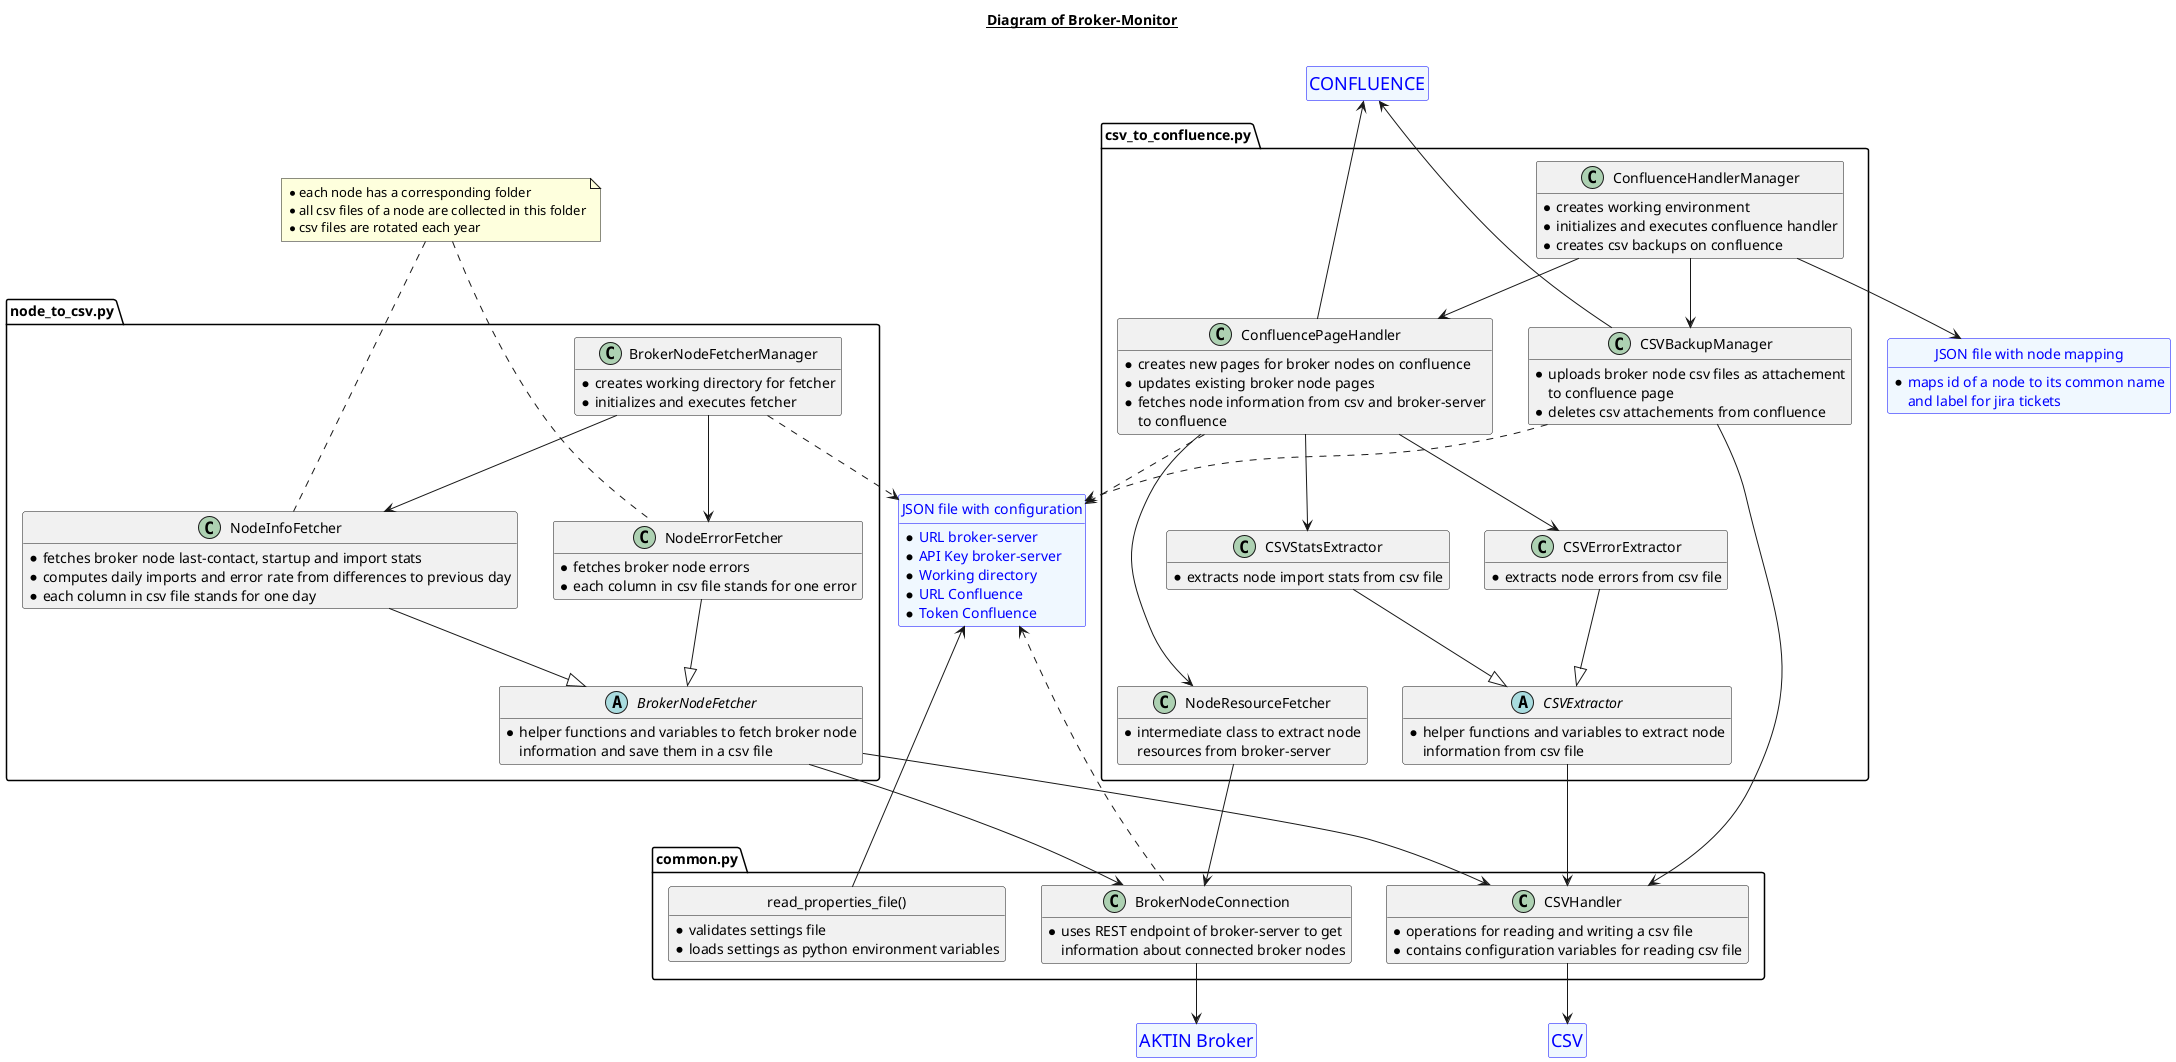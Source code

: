 @startuml
hide methods

title __Diagram of Broker-Monitor__\n

entity "<size:18>AKTIN Broker</size>" as broker
entity broker #aliceblue;line:blue;text:blue
hide broker members
hide broker circle

entity "<size:18>CSV</size>" as csv
entity csv #aliceblue;line:blue;text:blue
hide csv members
hide csv circle

entity "<size:18>CONFLUENCE</size>" as confluence
entity confluence #aliceblue;line:blue;text:blue
hide confluence members
hide confluence circle

entity "JSON file with configuration" as settings {
* URL broker-server
* API Key broker-server
* Working directory
* URL Confluence
* Token Confluence
}
entity settings #aliceblue;line:blue;text:blue
hide settings circle

entity "JSON file with node mapping" as mapping {
* maps id of a node to its common name
and label for jira tickets
}
entity mapping #aliceblue;line:blue;text:blue
hide mapping circle

package "node_to_csv.py" as node_to_csv <<Package>> {
class BrokerNodeFetcherManager {
* creates working directory for fetcher
* initializes and executes fetcher
}

abstract class BrokerNodeFetcher {
* helper functions and variables to fetch broker node
information and save them in a csv file
}

class NodeErrorFetcher {
* fetches broker node errors
* each column in csv file stands for one error
}

class NodeInfoFetcher {
* fetches broker node last-contact, startup and import stats
* computes daily imports and error rate from differences to previous day
* each column in csv file stands for one day
}
}

package "common.py" as common <<Package>> {
class "read_properties_file()" as read_properties {
* validates settings file
* loads settings as python environment variables
}
hide read_properties circle

class BrokerNodeConnection {
* uses REST endpoint of broker-server to get
information about connected broker nodes
}

class CSVHandler {
* operations for reading and writing a csv file
* contains configuration variables for reading csv file
}
}

package "csv_to_confluence.py" as csv_to_confluence {
abstract class CSVExtractor {
* helper functions and variables to extract node
information from csv file
}

class CSVStatsExtractor {
* extracts node import stats from csv file
}

class CSVErrorExtractor {
* extracts node errors from csv file
}

class CSVBackupManager {
* uploads broker node csv files as attachement
to confluence page
* deletes csv attachements from confluence
}

class NodeResourceFetcher {
* intermediate class to extract node
resources from broker-server
}

class ConfluencePageHandler {
* creates new pages for broker nodes on confluence
* updates existing broker node pages
* fetches node information from csv and broker-server
to confluence
}

class ConfluenceHandlerManager {
* creates working environment
* initializes and executes confluence handler
* creates csv backups on confluence
}
}

note "* each node has a corresponding folder\n* all csv files of a node are collected in this folder\n* csv files are rotated each year" as N1
NodeErrorFetcher .u.. N1
NodeInfoFetcher .u.. N1

BrokerNodeFetcherManager ..> settings
BrokerNodeFetcherManager --> NodeInfoFetcher
BrokerNodeFetcherManager --> NodeErrorFetcher
NodeInfoFetcher --|> BrokerNodeFetcher
NodeErrorFetcher --|> BrokerNodeFetcher
BrokerNodeFetcher ---> CSVHandler
BrokerNodeFetcher ---> BrokerNodeConnection

ConfluenceHandlerManager --> CSVBackupManager
ConfluenceHandlerManager --> ConfluencePageHandler
ConfluenceHandlerManager --> mapping
CSVBackupManager --> CSVHandler
CSVBackupManager -u--> confluence
CSVBackupManager ..> settings
ConfluencePageHandler -u--> confluence
ConfluencePageHandler ..> settings
ConfluencePageHandler ---> NodeResourceFetcher
NodeResourceFetcher ---> BrokerNodeConnection
ConfluencePageHandler --> CSVErrorExtractor
ConfluencePageHandler --> CSVStatsExtractor
CSVStatsExtractor --|> CSVExtractor
CSVErrorExtractor --|> CSVExtractor
CSVExtractor --> CSVHandler

read_properties -u-> settings
CSVHandler --> csv
BrokerNodeConnection --> broker
BrokerNodeConnection .u.> settings

@enduml
